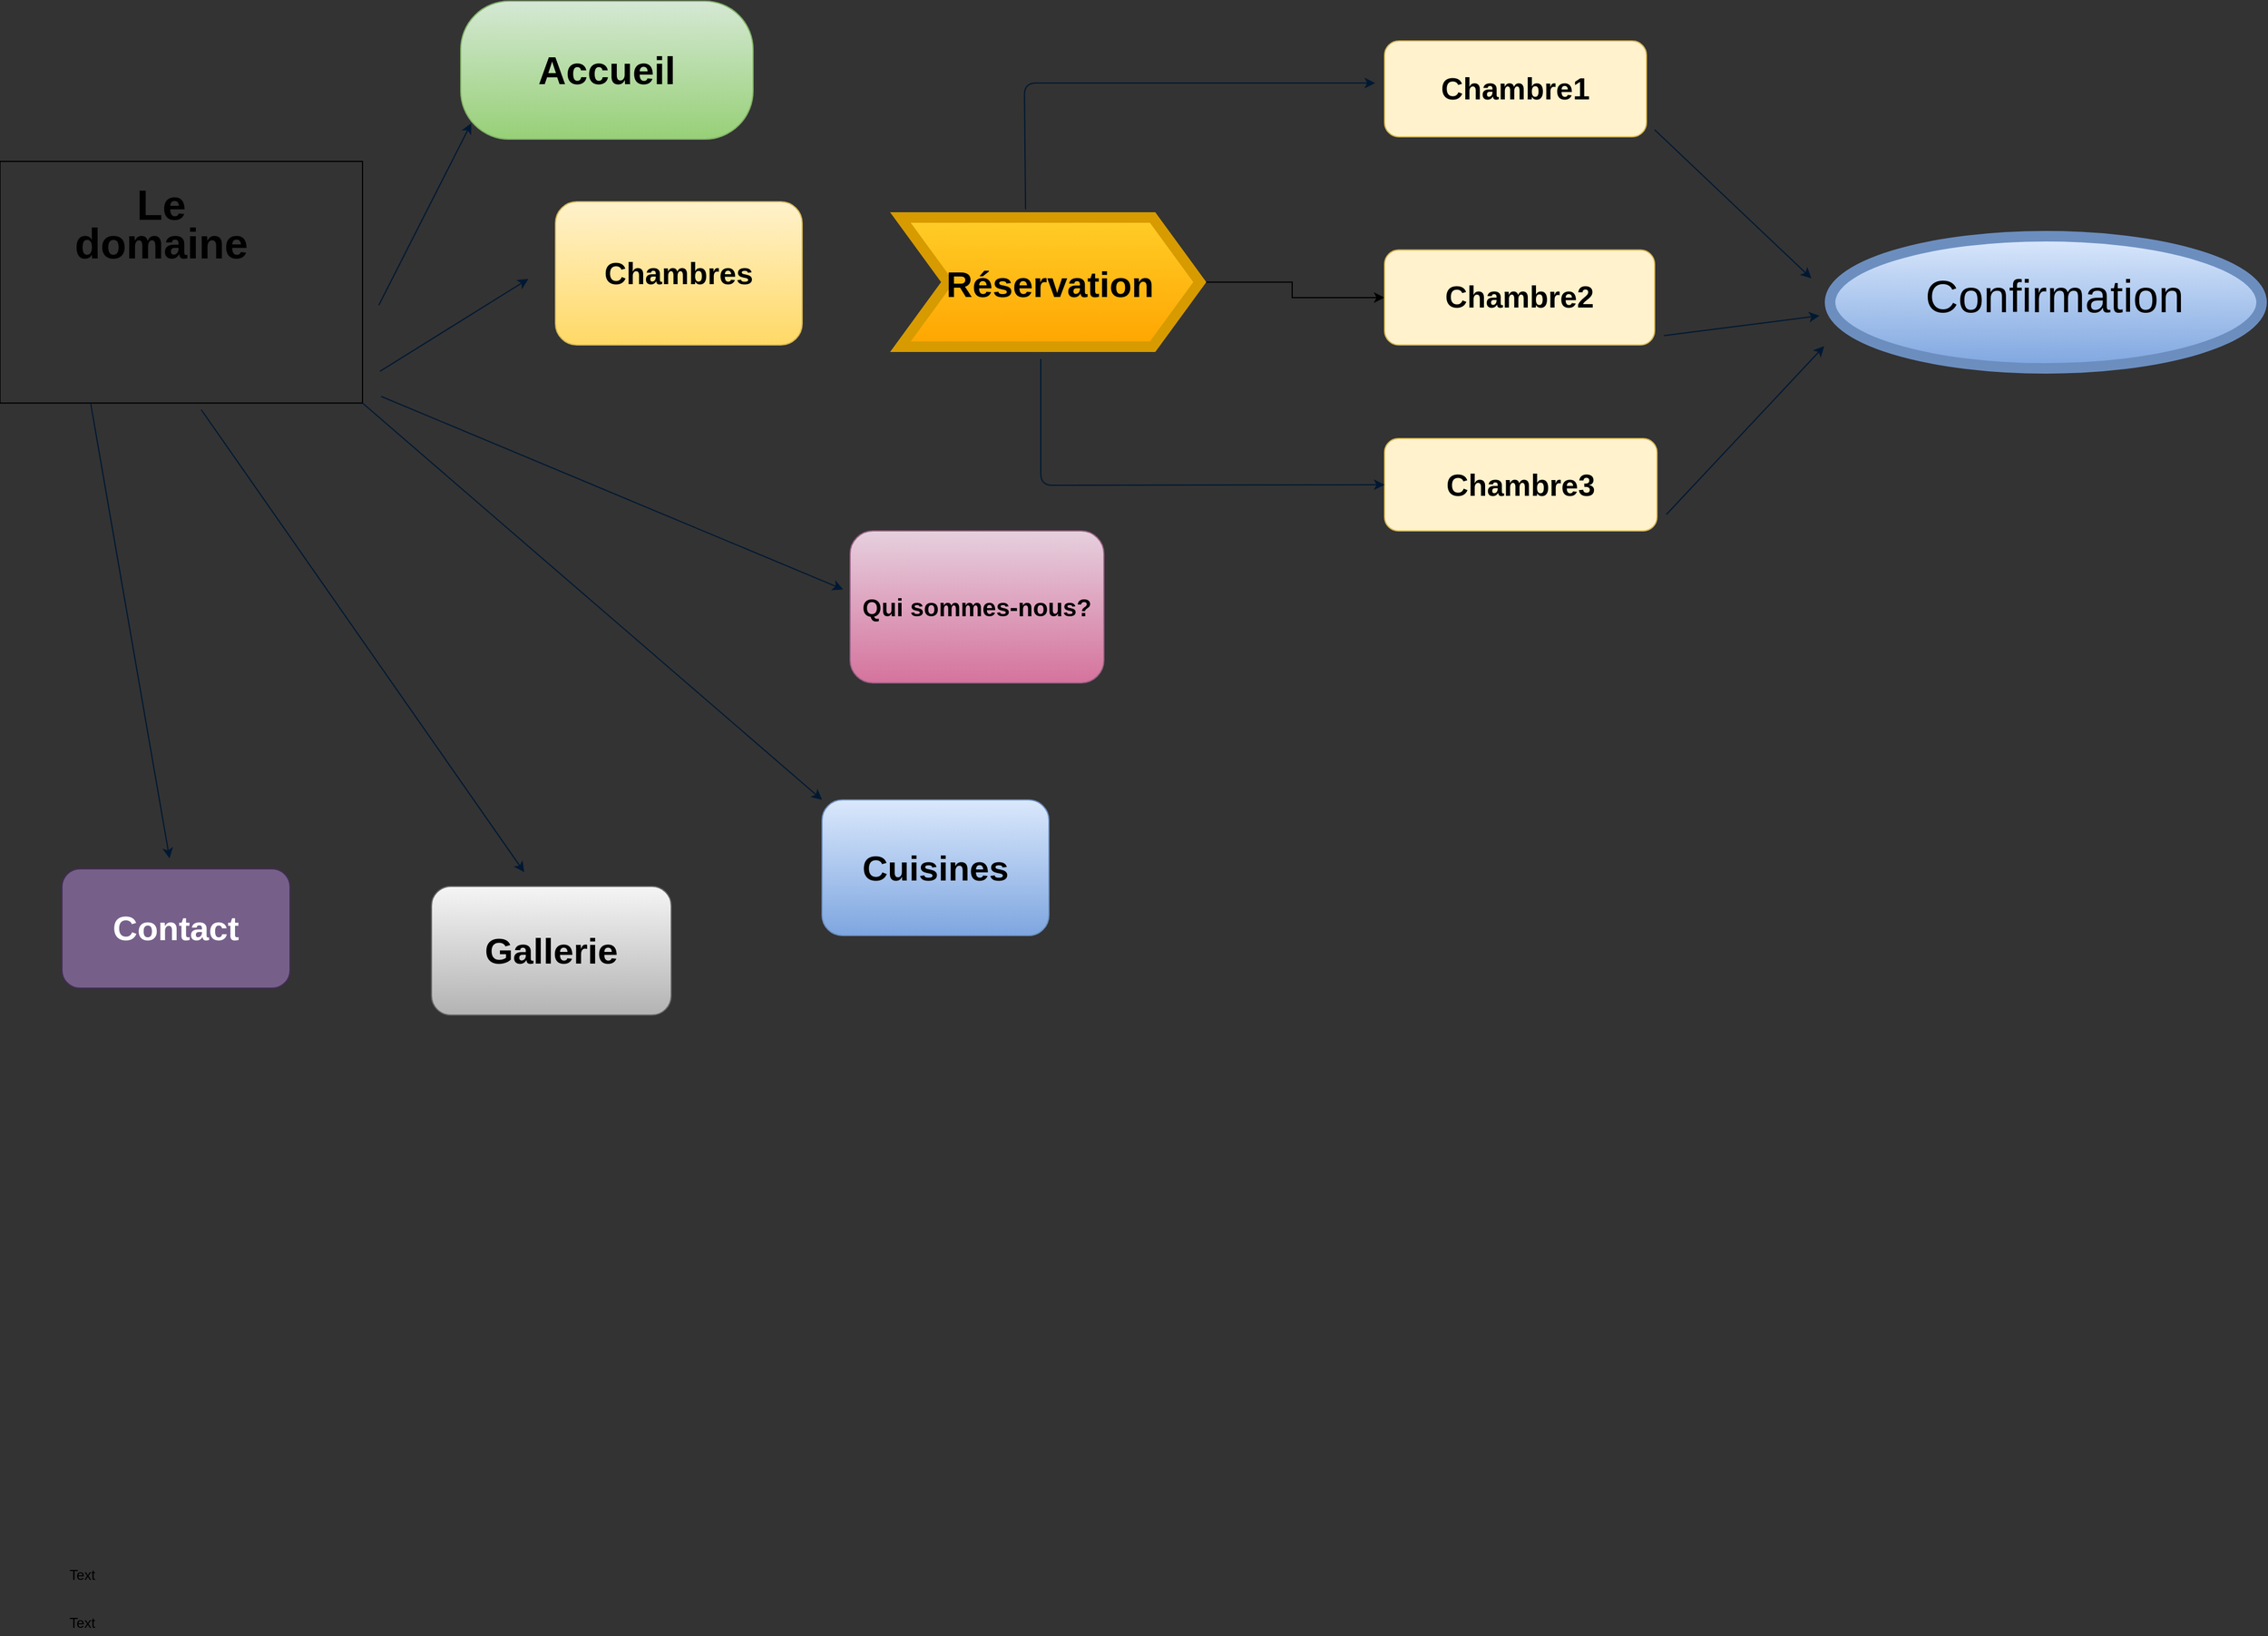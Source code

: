 <mxfile version="12.9.4" type="github" pages="3">
  <diagram id="WyF7-Q-KDbhg0wN5bQFw" name="Page-1">
    <mxGraphModel dx="5699" dy="3144" grid="0" gridSize="10" guides="1" tooltips="1" connect="1" arrows="1" fold="1" page="1" pageScale="1" pageWidth="827" pageHeight="1169" background="#333333" math="0" shadow="0">
      <root>
        <mxCell id="0" />
        <mxCell id="1" parent="0" />
        <mxCell id="YTbwONj_DWpC2T18ok7F-6" value="" style="shape=image;imageAspect=0;aspect=fixed;verticalLabelPosition=bottom;verticalAlign=top;fillColor=#FFFFFF;image=https://upload.wikimedia.org/wikipedia/commons/8/85/Montagne_Bruit_%2842220602%29.jpeg;imageBorder=#000000;" parent="1" vertex="1">
          <mxGeometry x="-4124" y="-1711" width="310" height="206.67" as="geometry" />
        </mxCell>
        <mxCell id="tGLHJzFZen8hhA3EwuTW-4" value="&lt;font style=&quot;font-size: 29px;&quot;&gt;Contact&lt;/font&gt;" style="rounded=1;whiteSpace=wrap;html=1;fillColor=#76608a;strokeColor=#432D57;fontSize=29;fontStyle=1;fontColor=#ffffff;" parent="1" vertex="1">
          <mxGeometry x="-4071" y="-1106" width="195" height="102" as="geometry" />
        </mxCell>
        <mxCell id="tGLHJzFZen8hhA3EwuTW-5" value="Gallerie" style="rounded=1;whiteSpace=wrap;html=1;fillColor=#f5f5f5;strokeColor=#666666;fontSize=31;fontStyle=1;gradientColor=#b3b3b3;" parent="1" vertex="1">
          <mxGeometry x="-3755" y="-1091" width="205" height="110" as="geometry" />
        </mxCell>
        <mxCell id="tGLHJzFZen8hhA3EwuTW-13" value="Qui sommes-nous?" style="rounded=1;whiteSpace=wrap;html=1;fillColor=#e6d0de;strokeColor=#996185;fontSize=21;fontStyle=1;gradientColor=#d5739d;" parent="1" vertex="1">
          <mxGeometry x="-3397" y="-1395" width="217" height="130" as="geometry" />
        </mxCell>
        <mxCell id="tGLHJzFZen8hhA3EwuTW-8" value="&lt;font style=&quot;font-size: 30px&quot;&gt;&lt;b&gt;Cuisines&lt;/b&gt;&lt;/font&gt;" style="rounded=1;whiteSpace=wrap;html=1;fillColor=#dae8fc;strokeColor=#6c8ebf;gradientColor=#7ea6e0;" parent="1" vertex="1">
          <mxGeometry x="-3421" y="-1165" width="194" height="116" as="geometry" />
        </mxCell>
        <mxCell id="tGLHJzFZen8hhA3EwuTW-10" value="&lt;font style=&quot;font-size: 33px&quot;&gt;Accueil&lt;/font&gt;" style="rounded=1;whiteSpace=wrap;html=1;fillColor=#d5e8d4;strokeColor=#82b366;fontSize=29;fontStyle=1;gradientColor=#97d077;arcSize=35;" parent="1" vertex="1">
          <mxGeometry x="-3730" y="-1848" width="250" height="118" as="geometry" />
        </mxCell>
        <mxCell id="tGLHJzFZen8hhA3EwuTW-17" value="" style="edgeStyle=orthogonalEdgeStyle;rounded=0;orthogonalLoop=1;jettySize=auto;html=1;fontSize=29;exitX=1;exitY=0.5;exitDx=0;exitDy=0;" parent="1" source="7Oy8F8IMkWHcXXlL7506-1" target="tGLHJzFZen8hhA3EwuTW-16" edge="1">
          <mxGeometry relative="1" as="geometry">
            <mxPoint x="-3130" y="-1517" as="sourcePoint" />
            <Array as="points" />
          </mxGeometry>
        </mxCell>
        <mxCell id="tGLHJzFZen8hhA3EwuTW-15" value="&lt;font style=&quot;font-size: 26px&quot;&gt;Chambres&lt;/font&gt;" style="rounded=1;whiteSpace=wrap;html=1;fillColor=#fff2cc;strokeColor=#d6b656;gradientColor=#ffd966;fontStyle=1" parent="1" vertex="1">
          <mxGeometry x="-3649" y="-1676.5" width="211" height="122.5" as="geometry" />
        </mxCell>
        <mxCell id="tGLHJzFZen8hhA3EwuTW-24" value="&lt;font style=&quot;font-size: 26px&quot;&gt;Chambre1&lt;/font&gt;" style="rounded=1;whiteSpace=wrap;html=1;fillColor=#fff2cc;strokeColor=#d6b656;fontStyle=1" parent="1" vertex="1">
          <mxGeometry x="-2940" y="-1814" width="224" height="82" as="geometry" />
        </mxCell>
        <mxCell id="IGKrVjE-GIdojVu6oDT8-1" value="Text" style="text;html=1;resizable=0;autosize=1;align=center;verticalAlign=middle;points=[];fillColor=none;strokeColor=none;rounded=0;" vertex="1" parent="1">
          <mxGeometry x="-4074" y="-512" width="40" height="20" as="geometry" />
        </mxCell>
        <mxCell id="IGKrVjE-GIdojVu6oDT8-2" value="Text" style="text;html=1;resizable=0;autosize=1;align=center;verticalAlign=middle;points=[];fillColor=none;strokeColor=none;rounded=0;" vertex="1" parent="1">
          <mxGeometry x="-4074" y="-471" width="40" height="20" as="geometry" />
        </mxCell>
        <mxCell id="IGKrVjE-GIdojVu6oDT8-3" value="&lt;div style=&quot;line-height: 90% ; font-size: 36px&quot;&gt;&lt;b&gt;Le&lt;/b&gt;&lt;span&gt; &lt;/span&gt;&lt;b&gt;domaine&lt;/b&gt;&lt;/div&gt;" style="text;html=1;strokeColor=none;fillColor=none;align=center;verticalAlign=middle;whiteSpace=wrap;rounded=0;strokeWidth=9;fontSize=39;" vertex="1" parent="1">
          <mxGeometry x="-4078" y="-1667" width="184" height="20" as="geometry" />
        </mxCell>
        <mxCell id="7Oy8F8IMkWHcXXlL7506-1" value="&lt;font style=&quot;font-size: 31px&quot;&gt;&lt;b&gt;Réservation&lt;/b&gt;&lt;/font&gt;" style="shape=step;perimeter=stepPerimeter;whiteSpace=wrap;html=1;fixedSize=1;strokeColor=#d79b00;strokeWidth=9;fillColor=#ffcd28;gradientColor=#ffa500;fontSize=39;size=40.333;align=center;" vertex="1" parent="1">
          <mxGeometry x="-3354" y="-1663" width="256" height="110.5" as="geometry" />
        </mxCell>
        <mxCell id="7Oy8F8IMkWHcXXlL7506-6" value="" style="ellipse;whiteSpace=wrap;html=1;strokeColor=#6c8ebf;strokeWidth=9;fillColor=#dae8fc;gradientColor=#7ea6e0;fontSize=39;" vertex="1" parent="1">
          <mxGeometry x="-2559" y="-1647" width="369" height="113" as="geometry" />
        </mxCell>
        <mxCell id="7Oy8F8IMkWHcXXlL7506-8" value="" style="endArrow=classic;html=1;strokeColor=#001933;fontSize=39;exitX=1.045;exitY=0.595;exitDx=0;exitDy=0;exitPerimeter=0;entryX=0.036;entryY=0.884;entryDx=0;entryDy=0;entryPerimeter=0;" edge="1" parent="1" source="YTbwONj_DWpC2T18ok7F-6" target="tGLHJzFZen8hhA3EwuTW-10">
          <mxGeometry width="50" height="50" relative="1" as="geometry">
            <mxPoint x="-3796" y="-1529" as="sourcePoint" />
            <mxPoint x="-3564" y="-1689" as="targetPoint" />
          </mxGeometry>
        </mxCell>
        <mxCell id="7Oy8F8IMkWHcXXlL7506-10" value="" style="endArrow=classic;html=1;strokeColor=#001933;fontSize=39;entryX=0.387;entryY=-0.11;entryDx=0;entryDy=0;entryPerimeter=0;exitX=0.555;exitY=1.027;exitDx=0;exitDy=0;exitPerimeter=0;" edge="1" parent="1" source="YTbwONj_DWpC2T18ok7F-6" target="tGLHJzFZen8hhA3EwuTW-5">
          <mxGeometry width="50" height="50" relative="1" as="geometry">
            <mxPoint x="-4043" y="-1413" as="sourcePoint" />
            <mxPoint x="-3955" y="-1503" as="targetPoint" />
            <Array as="points" />
          </mxGeometry>
        </mxCell>
        <mxCell id="7Oy8F8IMkWHcXXlL7506-11" value="" style="endArrow=classic;html=1;strokeColor=#001933;fontSize=39;exitX=0.25;exitY=1;exitDx=0;exitDy=0;" edge="1" parent="1" source="YTbwONj_DWpC2T18ok7F-6">
          <mxGeometry width="50" height="50" relative="1" as="geometry">
            <mxPoint x="-4013" y="-1148" as="sourcePoint" />
            <mxPoint x="-3979" y="-1115" as="targetPoint" />
          </mxGeometry>
        </mxCell>
        <mxCell id="7Oy8F8IMkWHcXXlL7506-13" value="" style="endArrow=classic;html=1;strokeColor=#001933;fontSize=39;entryX=-0.11;entryY=0.539;entryDx=0;entryDy=0;entryPerimeter=0;exitX=1.048;exitY=0.869;exitDx=0;exitDy=0;exitPerimeter=0;" edge="1" parent="1" source="YTbwONj_DWpC2T18ok7F-6" target="tGLHJzFZen8hhA3EwuTW-15">
          <mxGeometry width="50" height="50" relative="1" as="geometry">
            <mxPoint x="-3804" y="-1494" as="sourcePoint" />
            <mxPoint x="-3754" y="-1544" as="targetPoint" />
          </mxGeometry>
        </mxCell>
        <mxCell id="7Oy8F8IMkWHcXXlL7506-15" value="" style="endArrow=classic;html=1;strokeColor=#001933;fontSize=39;entryX=0;entryY=0;entryDx=0;entryDy=0;exitX=1;exitY=1;exitDx=0;exitDy=0;" edge="1" parent="1" source="YTbwONj_DWpC2T18ok7F-6" target="tGLHJzFZen8hhA3EwuTW-8">
          <mxGeometry width="50" height="50" relative="1" as="geometry">
            <mxPoint x="-3791" y="-1404" as="sourcePoint" />
            <mxPoint x="-3741" y="-1454" as="targetPoint" />
          </mxGeometry>
        </mxCell>
        <mxCell id="tGLHJzFZen8hhA3EwuTW-16" value="&lt;font style=&quot;font-size: 26px&quot;&gt;Chambre2&lt;/font&gt;" style="rounded=1;whiteSpace=wrap;html=1;fillColor=#fff2cc;strokeColor=#d6b656;fontStyle=1" parent="1" vertex="1">
          <mxGeometry x="-2940" y="-1635.25" width="231" height="81.25" as="geometry" />
        </mxCell>
        <mxCell id="tGLHJzFZen8hhA3EwuTW-28" value="&lt;font style=&quot;font-size: 26px&quot;&gt;Chambre3&lt;/font&gt;" style="rounded=1;whiteSpace=wrap;html=1;fillColor=#fff2cc;strokeColor=#d6b656;fontStyle=1" parent="1" vertex="1">
          <mxGeometry x="-2940" y="-1474" width="233" height="79" as="geometry" />
        </mxCell>
        <mxCell id="7Oy8F8IMkWHcXXlL7506-21" value="" style="endArrow=classic;html=1;strokeColor=#001933;fontSize=39;exitX=0.418;exitY=-0.063;exitDx=0;exitDy=0;exitPerimeter=0;" edge="1" parent="1" source="7Oy8F8IMkWHcXXlL7506-1">
          <mxGeometry width="50" height="50" relative="1" as="geometry">
            <mxPoint x="-3248" y="-1642" as="sourcePoint" />
            <mxPoint x="-2948" y="-1778" as="targetPoint" />
            <Array as="points">
              <mxPoint x="-3248" y="-1778" />
            </Array>
          </mxGeometry>
        </mxCell>
        <mxCell id="7Oy8F8IMkWHcXXlL7506-28" value="" style="endArrow=classic;html=1;strokeColor=#001933;fontSize=39;entryX=0;entryY=0.5;entryDx=0;entryDy=0;" edge="1" parent="1" target="tGLHJzFZen8hhA3EwuTW-28">
          <mxGeometry width="50" height="50" relative="1" as="geometry">
            <mxPoint x="-3234" y="-1542" as="sourcePoint" />
            <mxPoint x="-3209" y="-1546" as="targetPoint" />
            <Array as="points">
              <mxPoint x="-3234" y="-1434" />
            </Array>
          </mxGeometry>
        </mxCell>
        <mxCell id="7Oy8F8IMkWHcXXlL7506-29" value="" style="endArrow=classic;html=1;strokeColor=#001933;fontSize=39;" edge="1" parent="1">
          <mxGeometry width="50" height="50" relative="1" as="geometry">
            <mxPoint x="-2709" y="-1738" as="sourcePoint" />
            <mxPoint x="-2575" y="-1611" as="targetPoint" />
          </mxGeometry>
        </mxCell>
        <mxCell id="7Oy8F8IMkWHcXXlL7506-30" value="" style="endArrow=classic;html=1;strokeColor=#001933;fontSize=39;" edge="1" parent="1">
          <mxGeometry width="50" height="50" relative="1" as="geometry">
            <mxPoint x="-2699" y="-1409" as="sourcePoint" />
            <mxPoint x="-2564" y="-1553" as="targetPoint" />
          </mxGeometry>
        </mxCell>
        <mxCell id="7Oy8F8IMkWHcXXlL7506-33" value="" style="endArrow=classic;html=1;strokeColor=#001933;fontSize=39;" edge="1" parent="1">
          <mxGeometry width="50" height="50" relative="1" as="geometry">
            <mxPoint x="-2701" y="-1562" as="sourcePoint" />
            <mxPoint x="-2568" y="-1579" as="targetPoint" />
          </mxGeometry>
        </mxCell>
        <mxCell id="7Oy8F8IMkWHcXXlL7506-36" value="" style="endArrow=classic;html=1;strokeColor=#001933;fontSize=39;" edge="1" parent="1">
          <mxGeometry width="50" height="50" relative="1" as="geometry">
            <mxPoint x="-3798" y="-1510" as="sourcePoint" />
            <mxPoint x="-3403" y="-1345" as="targetPoint" />
          </mxGeometry>
        </mxCell>
        <mxCell id="7Oy8F8IMkWHcXXlL7506-37" value="Confirmation" style="text;html=1;strokeColor=none;fillColor=none;align=center;verticalAlign=middle;whiteSpace=wrap;rounded=0;fontSize=39;" vertex="1" parent="1">
          <mxGeometry x="-2387" y="-1605" width="40" height="20" as="geometry" />
        </mxCell>
      </root>
    </mxGraphModel>
  </diagram>
  <diagram id="xw9JvAF3l19gG8f9Kxkr" name="Page-2">
    <mxGraphModel dx="782" dy="403" grid="1" gridSize="10" guides="1" tooltips="1" connect="1" arrows="1" fold="1" page="1" pageScale="1" pageWidth="1169" pageHeight="827" math="0" shadow="0">
      <root>
        <mxCell id="Iv_kTxV1SqBQ69uBEGso-0" />
        <mxCell id="Iv_kTxV1SqBQ69uBEGso-1" parent="Iv_kTxV1SqBQ69uBEGso-0" />
      </root>
    </mxGraphModel>
  </diagram>
  <diagram id="W19BvPEzDiTrNxGWSyBi" name="Page-3">
    
    <mxGraphModel grid="1" dx="751" dy="434" gridSize="10" guides="1" tooltips="1" connect="1" arrows="1" fold="1" page="1" pageScale="1" pageWidth="1169" pageHeight="827" math="0" shadow="0">
      
      <root>
        
        <mxCell id="InHSMxDogs2_Av7w6xKo-0" />
        
        <mxCell id="InHSMxDogs2_Av7w6xKo-1" parent="InHSMxDogs2_Av7w6xKo-0" />
        
      </root>
      
    </mxGraphModel>
    
  </diagram>
</mxfile>
